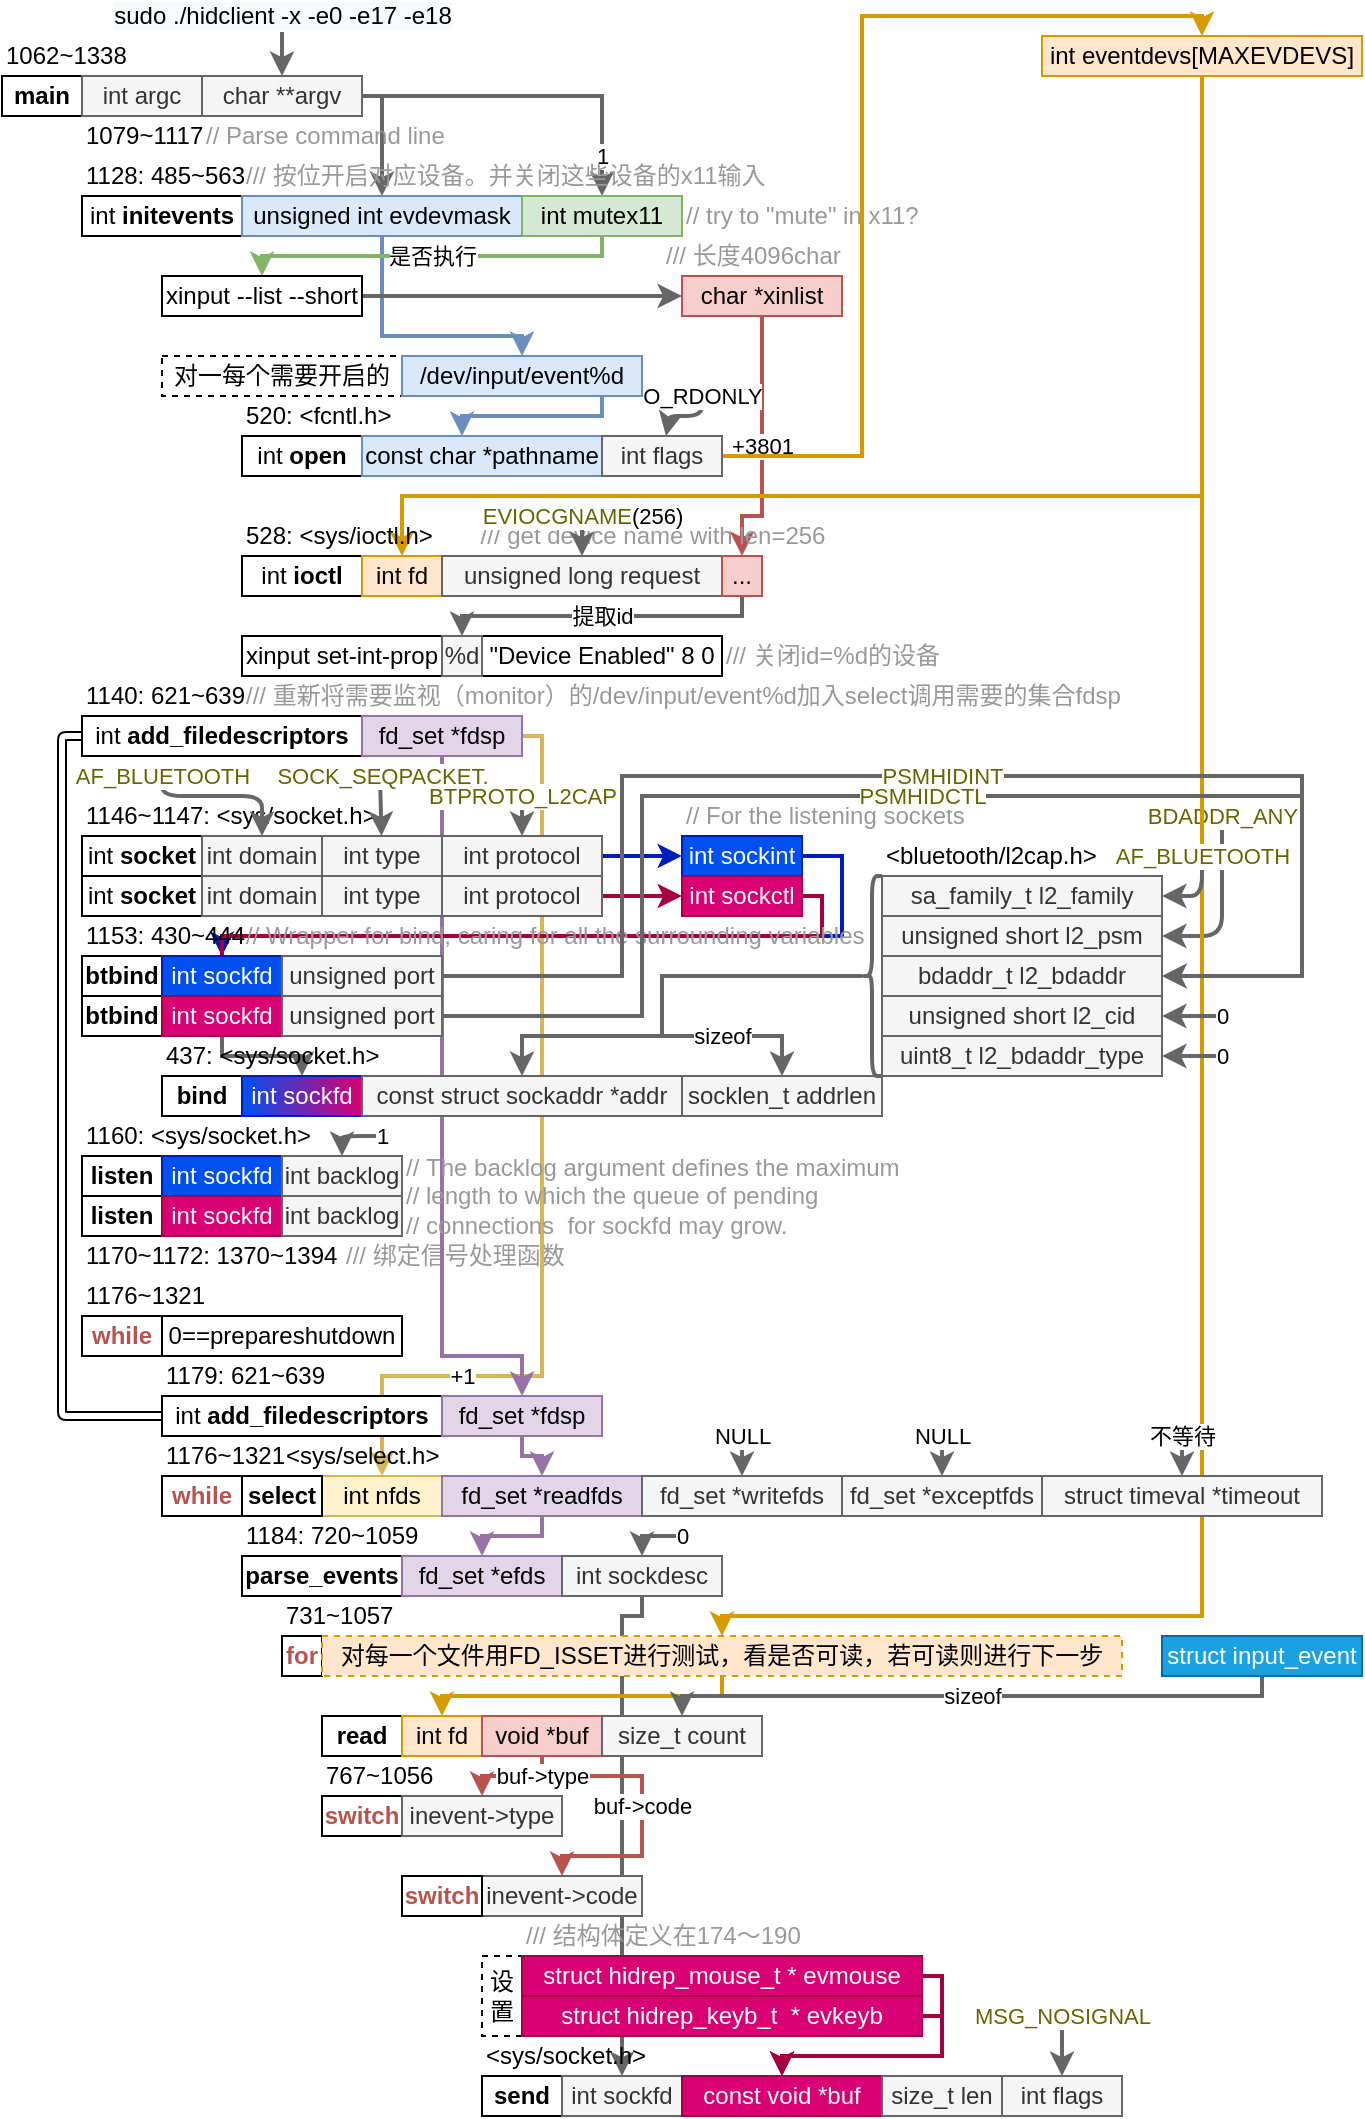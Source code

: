 <mxfile version="13.3.9" type="device"><diagram id="UqshbKl5bkqvC6bA0FV1" name="Page-1"><mxGraphModel dx="692" dy="424" grid="1" gridSize="10" guides="0" tooltips="1" connect="1" arrows="1" fold="1" page="1" pageScale="1" pageWidth="850" pageHeight="1100" math="0" shadow="0"><root><mxCell id="0"/><mxCell id="1" parent="0"/><mxCell id="K4Ho8n2pVPflZLUX51AN-17" style="edgeStyle=orthogonalEdgeStyle;rounded=0;orthogonalLoop=1;jettySize=auto;html=1;strokeWidth=2;fillColor=#f5f5f5;strokeColor=#666666;" edge="1" parent="1" source="kcousP6-sHgTbSPlYnwf-25" target="K4Ho8n2pVPflZLUX51AN-8"><mxGeometry relative="1" as="geometry"><Array as="points"><mxPoint x="400" y="850"/><mxPoint x="390" y="850"/></Array></mxGeometry></mxCell><mxCell id="K4Ho8n2pVPflZLUX51AN-2" value="buf-&amp;gt;code" style="edgeStyle=orthogonalEdgeStyle;rounded=0;orthogonalLoop=1;jettySize=auto;html=1;strokeWidth=2;fillColor=#f8cecc;strokeColor=#b85450;" edge="1" parent="1" source="kcousP6-sHgTbSPlYnwf-36" target="kcousP6-sHgTbSPlYnwf-45"><mxGeometry relative="1" as="geometry"><Array as="points"><mxPoint x="350" y="930"/><mxPoint x="400" y="930"/><mxPoint x="400" y="970"/><mxPoint x="360" y="970"/></Array></mxGeometry></mxCell><mxCell id="ssZIdsMqBpfNS5DoHXRz-53" value="&lt;font color=&quot;#666600&quot;&gt;BDADDR_ANY&lt;/font&gt;" style="endArrow=classic;html=1;strokeWidth=2;fillColor=#f5f5f5;strokeColor=#666666;" parent="1" target="ssZIdsMqBpfNS5DoHXRz-47" edge="1"><mxGeometry x="-1" width="50" height="50" relative="1" as="geometry"><mxPoint x="690" y="450" as="sourcePoint"/><mxPoint x="800" y="550" as="targetPoint"/><Array as="points"><mxPoint x="690" y="510"/></Array><mxPoint as="offset"/></mxGeometry></mxCell><mxCell id="0UQ-YQrRe1V5Ok4D-i-q-1" value="&lt;b&gt;main&lt;/b&gt;" style="rounded=0;whiteSpace=wrap;html=1;" parent="1" vertex="1"><mxGeometry x="80" y="80" width="40" height="20" as="geometry"/></mxCell><mxCell id="0UQ-YQrRe1V5Ok4D-i-q-2" value="int argc" style="rounded=0;whiteSpace=wrap;html=1;fillColor=#f5f5f5;strokeColor=#666666;fontColor=#333333;" parent="1" vertex="1"><mxGeometry x="120" y="80" width="60" height="20" as="geometry"/></mxCell><mxCell id="0UQ-YQrRe1V5Ok4D-i-q-14" value="1" style="edgeStyle=orthogonalEdgeStyle;rounded=0;orthogonalLoop=1;jettySize=auto;html=1;strokeWidth=2;fillColor=#f5f5f5;strokeColor=#666666;" parent="1" source="0UQ-YQrRe1V5Ok4D-i-q-3" target="0UQ-YQrRe1V5Ok4D-i-q-25" edge="1"><mxGeometry x="0.765" relative="1" as="geometry"><Array as="points"><mxPoint x="380" y="90"/></Array><mxPoint as="offset"/></mxGeometry></mxCell><mxCell id="0UQ-YQrRe1V5Ok4D-i-q-17" style="edgeStyle=orthogonalEdgeStyle;rounded=0;orthogonalLoop=1;jettySize=auto;html=1;strokeWidth=2;fillColor=#f5f5f5;strokeColor=#666666;" parent="1" source="0UQ-YQrRe1V5Ok4D-i-q-3" target="0UQ-YQrRe1V5Ok4D-i-q-24" edge="1"><mxGeometry relative="1" as="geometry"><Array as="points"><mxPoint x="270" y="90"/></Array></mxGeometry></mxCell><mxCell id="0UQ-YQrRe1V5Ok4D-i-q-3" value="char **argv" style="rounded=0;whiteSpace=wrap;html=1;fillColor=#f5f5f5;strokeColor=#666666;fontColor=#333333;" parent="1" vertex="1"><mxGeometry x="180" y="80" width="80" height="20" as="geometry"/></mxCell><mxCell id="0UQ-YQrRe1V5Ok4D-i-q-4" value="&lt;b&gt;&lt;font color=&quot;#b85450&quot;&gt;while&lt;/font&gt;&lt;/b&gt;" style="rounded=0;whiteSpace=wrap;html=1;" parent="1" vertex="1"><mxGeometry x="120" y="700" width="40" height="20" as="geometry"/></mxCell><mxCell id="0UQ-YQrRe1V5Ok4D-i-q-5" value="&lt;font color=&quot;#999999&quot;&gt;// Parse command line&lt;/font&gt;" style="text;html=1;align=left;verticalAlign=middle;resizable=0;points=[];autosize=1;" parent="1" vertex="1"><mxGeometry x="180" y="100" width="130" height="20" as="geometry"/></mxCell><mxCell id="0UQ-YQrRe1V5Ok4D-i-q-6" value="1062~1338" style="text;html=1;align=left;verticalAlign=middle;resizable=0;points=[];autosize=1;" parent="1" vertex="1"><mxGeometry x="80" y="60" width="80" height="20" as="geometry"/></mxCell><mxCell id="0UQ-YQrRe1V5Ok4D-i-q-7" value="1079~1117" style="text;html=1;align=left;verticalAlign=middle;resizable=0;points=[];autosize=1;" parent="1" vertex="1"><mxGeometry x="120" y="100" width="70" height="20" as="geometry"/></mxCell><mxCell id="0UQ-YQrRe1V5Ok4D-i-q-8" value="1176~1321" style="text;html=1;align=left;verticalAlign=middle;resizable=0;points=[];autosize=1;" parent="1" vertex="1"><mxGeometry x="120" y="680" width="70" height="20" as="geometry"/></mxCell><mxCell id="0UQ-YQrRe1V5Ok4D-i-q-9" value="0==prepareshutdown" style="rounded=0;whiteSpace=wrap;html=1;" parent="1" vertex="1"><mxGeometry x="160" y="700" width="120" height="20" as="geometry"/></mxCell><mxCell id="0UQ-YQrRe1V5Ok4D-i-q-12" value="&lt;span style=&quot;font-size: 12px ; text-align: left ; background-color: rgb(248 , 249 , 250)&quot;&gt;sudo ./hidclient -x -e0 -e17 -e18&lt;/span&gt;" style="endArrow=classic;html=1;strokeWidth=2;fillColor=#f5f5f5;strokeColor=#666666;" parent="1" target="0UQ-YQrRe1V5Ok4D-i-q-3" edge="1"><mxGeometry x="-1" width="50" height="50" relative="1" as="geometry"><mxPoint x="220" y="50" as="sourcePoint"/><mxPoint x="400" y="200" as="targetPoint"/><mxPoint as="offset"/></mxGeometry></mxCell><mxCell id="0UQ-YQrRe1V5Ok4D-i-q-15" value="&lt;font color=&quot;#999999&quot;&gt;// try to &quot;mute&quot; in x11?&lt;/font&gt;" style="text;html=1;align=left;verticalAlign=middle;resizable=0;points=[];autosize=1;" parent="1" vertex="1"><mxGeometry x="420" y="140" width="130" height="20" as="geometry"/></mxCell><mxCell id="0UQ-YQrRe1V5Ok4D-i-q-19" value="&lt;font color=&quot;#999999&quot;&gt;/// 按位开启对应设备。并关闭这些设备的x11输入&lt;/font&gt;" style="text;html=1;align=left;verticalAlign=middle;resizable=0;points=[];autosize=1;" parent="1" vertex="1"><mxGeometry x="200" y="120" width="280" height="20" as="geometry"/></mxCell><mxCell id="0UQ-YQrRe1V5Ok4D-i-q-20" value="&lt;font color=&quot;#999999&quot;&gt;/// 绑定信号处理函数&lt;/font&gt;" style="text;html=1;align=left;verticalAlign=middle;resizable=0;points=[];autosize=1;" parent="1" vertex="1"><mxGeometry x="250" y="660" width="130" height="20" as="geometry"/></mxCell><mxCell id="0UQ-YQrRe1V5Ok4D-i-q-21" value="1170~1172: 1370~1394" style="text;html=1;align=left;verticalAlign=middle;resizable=0;points=[];autosize=1;" parent="1" vertex="1"><mxGeometry x="120" y="660" width="140" height="20" as="geometry"/></mxCell><mxCell id="0UQ-YQrRe1V5Ok4D-i-q-22" value="int &lt;b&gt;initevents&lt;/b&gt;" style="rounded=0;whiteSpace=wrap;html=1;" parent="1" vertex="1"><mxGeometry x="120" y="140" width="80" height="20" as="geometry"/></mxCell><mxCell id="0UQ-YQrRe1V5Ok4D-i-q-23" value="1128: 485~563" style="text;html=1;align=left;verticalAlign=middle;resizable=0;points=[];autosize=1;" parent="1" vertex="1"><mxGeometry x="120" y="120" width="90" height="20" as="geometry"/></mxCell><mxCell id="0UQ-YQrRe1V5Ok4D-i-q-32" style="edgeStyle=orthogonalEdgeStyle;rounded=0;orthogonalLoop=1;jettySize=auto;html=1;strokeWidth=2;fillColor=#dae8fc;strokeColor=#6c8ebf;" parent="1" source="0UQ-YQrRe1V5Ok4D-i-q-24" target="0UQ-YQrRe1V5Ok4D-i-q-34" edge="1"><mxGeometry relative="1" as="geometry"><Array as="points"><mxPoint x="270" y="210"/><mxPoint x="340" y="210"/></Array></mxGeometry></mxCell><mxCell id="0UQ-YQrRe1V5Ok4D-i-q-24" value="unsigned int evdevmask" style="rounded=0;whiteSpace=wrap;html=1;fillColor=#dae8fc;strokeColor=#6c8ebf;" parent="1" vertex="1"><mxGeometry x="200" y="140" width="140" height="20" as="geometry"/></mxCell><mxCell id="0UQ-YQrRe1V5Ok4D-i-q-33" value="是否执行" style="edgeStyle=orthogonalEdgeStyle;rounded=0;orthogonalLoop=1;jettySize=auto;html=1;strokeWidth=2;fillColor=#d5e8d4;strokeColor=#82b366;" parent="1" source="0UQ-YQrRe1V5Ok4D-i-q-25" target="0UQ-YQrRe1V5Ok4D-i-q-28" edge="1"><mxGeometry relative="1" as="geometry"><Array as="points"><mxPoint x="380" y="170"/><mxPoint x="210" y="170"/></Array></mxGeometry></mxCell><mxCell id="0UQ-YQrRe1V5Ok4D-i-q-25" value="int mutex11" style="rounded=0;whiteSpace=wrap;html=1;fillColor=#d5e8d4;strokeColor=#82b366;" parent="1" vertex="1"><mxGeometry x="340" y="140" width="80" height="20" as="geometry"/></mxCell><mxCell id="0UQ-YQrRe1V5Ok4D-i-q-30" style="edgeStyle=orthogonalEdgeStyle;rounded=0;orthogonalLoop=1;jettySize=auto;html=1;strokeWidth=2;fillColor=#f5f5f5;strokeColor=#666666;" parent="1" source="0UQ-YQrRe1V5Ok4D-i-q-28" target="0UQ-YQrRe1V5Ok4D-i-q-29" edge="1"><mxGeometry relative="1" as="geometry"/></mxCell><mxCell id="0UQ-YQrRe1V5Ok4D-i-q-28" value="xinput --list --short" style="rounded=0;whiteSpace=wrap;html=1;" parent="1" vertex="1"><mxGeometry x="160" y="180" width="100" height="20" as="geometry"/></mxCell><mxCell id="0UQ-YQrRe1V5Ok4D-i-q-51" value="+3801" style="edgeStyle=orthogonalEdgeStyle;rounded=0;orthogonalLoop=1;jettySize=auto;html=1;entryX=0.5;entryY=0;entryDx=0;entryDy=0;strokeWidth=2;fillColor=#f8cecc;strokeColor=#b85450;" parent="1" source="0UQ-YQrRe1V5Ok4D-i-q-29" target="0UQ-YQrRe1V5Ok4D-i-q-46" edge="1"><mxGeometry relative="1" as="geometry"><Array as="points"><mxPoint x="460" y="300"/><mxPoint x="450" y="300"/></Array></mxGeometry></mxCell><mxCell id="0UQ-YQrRe1V5Ok4D-i-q-29" value="char *xinlist" style="rounded=0;whiteSpace=wrap;html=1;fillColor=#f8cecc;strokeColor=#b85450;" parent="1" vertex="1"><mxGeometry x="420" y="180" width="80" height="20" as="geometry"/></mxCell><mxCell id="0UQ-YQrRe1V5Ok4D-i-q-31" value="对一每个需要开启的" style="rounded=0;whiteSpace=wrap;html=1;dashed=1;" parent="1" vertex="1"><mxGeometry x="160" y="220" width="120" height="20" as="geometry"/></mxCell><mxCell id="0UQ-YQrRe1V5Ok4D-i-q-39" style="edgeStyle=orthogonalEdgeStyle;rounded=0;orthogonalLoop=1;jettySize=auto;html=1;strokeWidth=2;fillColor=#dae8fc;strokeColor=#6c8ebf;" parent="1" target="0UQ-YQrRe1V5Ok4D-i-q-36" edge="1"><mxGeometry relative="1" as="geometry"><mxPoint x="380" y="240" as="sourcePoint"/><Array as="points"><mxPoint x="380" y="250"/><mxPoint x="310" y="250"/></Array></mxGeometry></mxCell><mxCell id="0UQ-YQrRe1V5Ok4D-i-q-34" value="&lt;span&gt;/dev/input/event%d&lt;/span&gt;" style="rounded=0;whiteSpace=wrap;html=1;fillColor=#dae8fc;strokeColor=#6c8ebf;" parent="1" vertex="1"><mxGeometry x="280" y="220" width="120" height="20" as="geometry"/></mxCell><mxCell id="0UQ-YQrRe1V5Ok4D-i-q-35" value="int &lt;b&gt;open&lt;/b&gt;" style="rounded=0;whiteSpace=wrap;html=1;" parent="1" vertex="1"><mxGeometry x="200" y="260" width="60" height="20" as="geometry"/></mxCell><mxCell id="0UQ-YQrRe1V5Ok4D-i-q-36" value="const char *pathname" style="rounded=0;whiteSpace=wrap;html=1;fillColor=#dae8fc;strokeColor=#6c8ebf;" parent="1" vertex="1"><mxGeometry x="260" y="260" width="120" height="20" as="geometry"/></mxCell><mxCell id="0UQ-YQrRe1V5Ok4D-i-q-47" style="edgeStyle=orthogonalEdgeStyle;rounded=0;orthogonalLoop=1;jettySize=auto;html=1;strokeWidth=2;fillColor=#ffe6cc;strokeColor=#d79b00;" parent="1" source="0UQ-YQrRe1V5Ok4D-i-q-37" target="ssZIdsMqBpfNS5DoHXRz-1" edge="1"><mxGeometry relative="1" as="geometry"><Array as="points"><mxPoint x="510" y="270"/><mxPoint x="510" y="50"/><mxPoint x="680" y="50"/></Array></mxGeometry></mxCell><mxCell id="0UQ-YQrRe1V5Ok4D-i-q-37" value="int flags" style="rounded=0;whiteSpace=wrap;html=1;fillColor=#f5f5f5;strokeColor=#666666;fontColor=#333333;" parent="1" vertex="1"><mxGeometry x="380" y="260" width="60" height="20" as="geometry"/></mxCell><mxCell id="0UQ-YQrRe1V5Ok4D-i-q-38" value="520: &amp;lt;fcntl.h&amp;gt;" style="text;html=1;align=left;verticalAlign=middle;resizable=0;points=[];autosize=1;" parent="1" vertex="1"><mxGeometry x="200" y="240" width="90" height="20" as="geometry"/></mxCell><mxCell id="0UQ-YQrRe1V5Ok4D-i-q-41" value="O_RDONLY" style="endArrow=classic;html=1;strokeWidth=2;fillColor=#f5f5f5;strokeColor=#666666;" parent="1" target="0UQ-YQrRe1V5Ok4D-i-q-37" edge="1"><mxGeometry x="-1" width="50" height="50" relative="1" as="geometry"><mxPoint x="430" y="240" as="sourcePoint"/><mxPoint x="480" y="300" as="targetPoint"/><Array as="points"><mxPoint x="430" y="250"/><mxPoint x="414" y="250"/></Array><mxPoint as="offset"/></mxGeometry></mxCell><mxCell id="0UQ-YQrRe1V5Ok4D-i-q-43" value="int &lt;b&gt;ioctl&lt;/b&gt;" style="rounded=0;whiteSpace=wrap;html=1;" parent="1" vertex="1"><mxGeometry x="200" y="320" width="60" height="20" as="geometry"/></mxCell><mxCell id="0UQ-YQrRe1V5Ok4D-i-q-44" value="int fd" style="rounded=0;whiteSpace=wrap;html=1;fillColor=#ffe6cc;strokeColor=#d79b00;" parent="1" vertex="1"><mxGeometry x="260" y="320" width="40" height="20" as="geometry"/></mxCell><mxCell id="0UQ-YQrRe1V5Ok4D-i-q-45" value="unsigned long request" style="rounded=0;whiteSpace=wrap;html=1;fillColor=#f5f5f5;strokeColor=#666666;fontColor=#333333;" parent="1" vertex="1"><mxGeometry x="300" y="320" width="140" height="20" as="geometry"/></mxCell><mxCell id="0UQ-YQrRe1V5Ok4D-i-q-57" value="提取id" style="edgeStyle=orthogonalEdgeStyle;rounded=0;orthogonalLoop=1;jettySize=auto;html=1;strokeWidth=2;fillColor=#f5f5f5;strokeColor=#666666;" parent="1" source="0UQ-YQrRe1V5Ok4D-i-q-46" target="0UQ-YQrRe1V5Ok4D-i-q-56" edge="1"><mxGeometry relative="1" as="geometry"><Array as="points"><mxPoint x="450" y="350"/><mxPoint x="310" y="350"/></Array></mxGeometry></mxCell><mxCell id="0UQ-YQrRe1V5Ok4D-i-q-46" value="..." style="rounded=0;whiteSpace=wrap;html=1;fillColor=#f8cecc;strokeColor=#b85450;" parent="1" vertex="1"><mxGeometry x="440" y="320" width="20" height="20" as="geometry"/></mxCell><mxCell id="0UQ-YQrRe1V5Ok4D-i-q-48" value="&lt;font color=&quot;#999999&quot;&gt;/// get device name with len=256&lt;/font&gt;" style="text;html=1;align=center;verticalAlign=middle;resizable=0;points=[];autosize=1;" parent="1" vertex="1"><mxGeometry x="310" y="300" width="190" height="20" as="geometry"/></mxCell><mxCell id="0UQ-YQrRe1V5Ok4D-i-q-49" value="&lt;font color=&quot;#666600&quot;&gt;EVIOCGNAME&lt;/font&gt;(256)" style="endArrow=classic;html=1;strokeWidth=2;fillColor=#f5f5f5;strokeColor=#666666;" parent="1" target="0UQ-YQrRe1V5Ok4D-i-q-45" edge="1"><mxGeometry x="-1" width="50" height="50" relative="1" as="geometry"><mxPoint x="370" y="300" as="sourcePoint"/><mxPoint x="540" y="320" as="targetPoint"/><mxPoint as="offset"/></mxGeometry></mxCell><mxCell id="0UQ-YQrRe1V5Ok4D-i-q-52" value="&lt;div&gt;&lt;span style=&quot;color: rgb(153 , 153 , 153)&quot;&gt;/// 长度4096char&lt;/span&gt;&lt;/div&gt;" style="text;html=1;align=left;verticalAlign=middle;resizable=0;points=[];autosize=1;" parent="1" vertex="1"><mxGeometry x="410" y="160" width="100" height="20" as="geometry"/></mxCell><mxCell id="0UQ-YQrRe1V5Ok4D-i-q-54" value="xinput set-int-prop" style="rounded=0;whiteSpace=wrap;html=1;" parent="1" vertex="1"><mxGeometry x="200" y="360" width="100" height="20" as="geometry"/></mxCell><mxCell id="0UQ-YQrRe1V5Ok4D-i-q-55" value="&lt;span&gt;&quot;Device Enabled&quot; 8 0&lt;/span&gt;" style="rounded=0;whiteSpace=wrap;html=1;" parent="1" vertex="1"><mxGeometry x="320" y="360" width="120" height="20" as="geometry"/></mxCell><mxCell id="0UQ-YQrRe1V5Ok4D-i-q-56" value="&lt;span&gt;%d&lt;/span&gt;" style="rounded=0;whiteSpace=wrap;html=1;fillColor=#f5f5f5;strokeColor=#666666;fontColor=#333333;" parent="1" vertex="1"><mxGeometry x="300" y="360" width="20" height="20" as="geometry"/></mxCell><mxCell id="0UQ-YQrRe1V5Ok4D-i-q-58" value="&lt;font color=&quot;#999999&quot;&gt;/// 关闭id=%d的设备&lt;/font&gt;" style="text;html=1;align=left;verticalAlign=middle;resizable=0;points=[];autosize=1;" parent="1" vertex="1"><mxGeometry x="440" y="360" width="120" height="20" as="geometry"/></mxCell><mxCell id="ssZIdsMqBpfNS5DoHXRz-2" style="edgeStyle=orthogonalEdgeStyle;rounded=0;orthogonalLoop=1;jettySize=auto;html=1;fillColor=#ffe6cc;strokeColor=#d79b00;strokeWidth=2;" parent="1" source="ssZIdsMqBpfNS5DoHXRz-1" target="0UQ-YQrRe1V5Ok4D-i-q-44" edge="1"><mxGeometry relative="1" as="geometry"><Array as="points"><mxPoint x="680" y="290"/><mxPoint x="280" y="290"/></Array></mxGeometry></mxCell><mxCell id="kcousP6-sHgTbSPlYnwf-33" style="edgeStyle=orthogonalEdgeStyle;rounded=0;orthogonalLoop=1;jettySize=auto;html=1;strokeWidth=2;fillColor=#ffe6cc;strokeColor=#d79b00;" parent="1" source="ssZIdsMqBpfNS5DoHXRz-1" target="kcousP6-sHgTbSPlYnwf-31" edge="1"><mxGeometry relative="1" as="geometry"><Array as="points"><mxPoint x="680" y="850"/><mxPoint x="440" y="850"/></Array></mxGeometry></mxCell><mxCell id="ssZIdsMqBpfNS5DoHXRz-1" value="int eventdevs[MAXEVDEVS]" style="rounded=0;whiteSpace=wrap;html=1;fillColor=#ffe6cc;strokeColor=#d79b00;" parent="1" vertex="1"><mxGeometry x="600" y="60" width="160" height="20" as="geometry"/></mxCell><mxCell id="0UQ-YQrRe1V5Ok4D-i-q-53" value="528:&amp;nbsp;&amp;lt;sys/ioctl.h&amp;gt;" style="text;html=1;align=left;verticalAlign=middle;resizable=0;points=[];autosize=1;" parent="1" vertex="1"><mxGeometry x="200" y="300" width="110" height="20" as="geometry"/></mxCell><mxCell id="ssZIdsMqBpfNS5DoHXRz-3" value="int &lt;b&gt;add_filedescriptors&lt;/b&gt;" style="rounded=0;whiteSpace=wrap;html=1;" parent="1" vertex="1"><mxGeometry x="120" y="400" width="140" height="20" as="geometry"/></mxCell><mxCell id="kcousP6-sHgTbSPlYnwf-13" value="+1" style="edgeStyle=orthogonalEdgeStyle;rounded=0;orthogonalLoop=1;jettySize=auto;html=1;strokeWidth=2;fillColor=#fff2cc;strokeColor=#d6b656;" parent="1" source="ssZIdsMqBpfNS5DoHXRz-4" target="kcousP6-sHgTbSPlYnwf-8" edge="1"><mxGeometry x="0.609" relative="1" as="geometry"><Array as="points"><mxPoint x="350" y="410"/><mxPoint x="350" y="730"/><mxPoint x="270" y="730"/></Array><mxPoint as="offset"/></mxGeometry></mxCell><mxCell id="kcousP6-sHgTbSPlYnwf-15" style="edgeStyle=orthogonalEdgeStyle;rounded=0;orthogonalLoop=1;jettySize=auto;html=1;strokeWidth=2;fillColor=#e1d5e7;strokeColor=#9673a6;" parent="1" source="ssZIdsMqBpfNS5DoHXRz-4" target="kcousP6-sHgTbSPlYnwf-4" edge="1"><mxGeometry relative="1" as="geometry"><Array as="points"><mxPoint x="300" y="720"/><mxPoint x="340" y="720"/></Array></mxGeometry></mxCell><mxCell id="ssZIdsMqBpfNS5DoHXRz-4" value="fd_set *fdsp" style="rounded=0;whiteSpace=wrap;html=1;fillColor=#e1d5e7;strokeColor=#9673a6;" parent="1" vertex="1"><mxGeometry x="260" y="400" width="80" height="20" as="geometry"/></mxCell><mxCell id="ssZIdsMqBpfNS5DoHXRz-5" value="&lt;font color=&quot;#999999&quot;&gt;/// 重新将需要监视（monitor）的/dev/input/event%d加入select调用需要的集合fdsp&lt;/font&gt;" style="text;html=1;align=left;verticalAlign=middle;resizable=0;points=[];autosize=1;" parent="1" vertex="1"><mxGeometry x="200" y="380" width="450" height="20" as="geometry"/></mxCell><mxCell id="ssZIdsMqBpfNS5DoHXRz-7" value="1140: 621~639" style="text;html=1;align=left;verticalAlign=middle;resizable=0;points=[];autosize=1;" parent="1" vertex="1"><mxGeometry x="120" y="380" width="90" height="20" as="geometry"/></mxCell><mxCell id="ssZIdsMqBpfNS5DoHXRz-9" value="int &lt;b&gt;socket&lt;/b&gt;" style="rounded=0;whiteSpace=wrap;html=1;" parent="1" vertex="1"><mxGeometry x="120" y="460" width="60" height="20" as="geometry"/></mxCell><mxCell id="ssZIdsMqBpfNS5DoHXRz-36" style="edgeStyle=orthogonalEdgeStyle;rounded=0;orthogonalLoop=1;jettySize=auto;html=1;strokeWidth=2;fillColor=#0050ef;strokeColor=#001DBC;" parent="1" source="ssZIdsMqBpfNS5DoHXRz-10" target="ssZIdsMqBpfNS5DoHXRz-30" edge="1"><mxGeometry relative="1" as="geometry"><Array as="points"><mxPoint x="500" y="470"/><mxPoint x="500" y="510"/><mxPoint x="190" y="510"/></Array></mxGeometry></mxCell><mxCell id="ssZIdsMqBpfNS5DoHXRz-10" value="int sockint" style="rounded=0;whiteSpace=wrap;html=1;fillColor=#0050ef;strokeColor=#001DBC;fontColor=#ffffff;" parent="1" vertex="1"><mxGeometry x="420" y="460" width="60" height="20" as="geometry"/></mxCell><mxCell id="ssZIdsMqBpfNS5DoHXRz-37" style="edgeStyle=orthogonalEdgeStyle;rounded=0;orthogonalLoop=1;jettySize=auto;html=1;strokeWidth=2;fillColor=#d80073;strokeColor=#A50040;" parent="1" source="ssZIdsMqBpfNS5DoHXRz-11" target="ssZIdsMqBpfNS5DoHXRz-33" edge="1"><mxGeometry relative="1" as="geometry"><Array as="points"><mxPoint x="490" y="490"/><mxPoint x="490" y="510"/><mxPoint x="190" y="510"/></Array></mxGeometry></mxCell><mxCell id="ssZIdsMqBpfNS5DoHXRz-11" value="int sockctl" style="rounded=0;whiteSpace=wrap;html=1;fillColor=#d80073;strokeColor=#A50040;fontColor=#ffffff;" parent="1" vertex="1"><mxGeometry x="420" y="480" width="60" height="20" as="geometry"/></mxCell><mxCell id="ssZIdsMqBpfNS5DoHXRz-12" value="&lt;font color=&quot;#999999&quot;&gt;// For the listening sockets&lt;/font&gt;" style="text;html=1;align=left;verticalAlign=middle;resizable=0;points=[];autosize=1;" parent="1" vertex="1"><mxGeometry x="420" y="440" width="150" height="20" as="geometry"/></mxCell><mxCell id="ssZIdsMqBpfNS5DoHXRz-13" value="int domain" style="rounded=0;whiteSpace=wrap;html=1;fillColor=#f5f5f5;strokeColor=#666666;fontColor=#333333;" parent="1" vertex="1"><mxGeometry x="180" y="460" width="60" height="20" as="geometry"/></mxCell><mxCell id="ssZIdsMqBpfNS5DoHXRz-16" value="int type" style="rounded=0;whiteSpace=wrap;html=1;fillColor=#f5f5f5;strokeColor=#666666;fontColor=#333333;" parent="1" vertex="1"><mxGeometry x="240" y="460" width="60" height="20" as="geometry"/></mxCell><mxCell id="ssZIdsMqBpfNS5DoHXRz-26" style="edgeStyle=orthogonalEdgeStyle;rounded=0;orthogonalLoop=1;jettySize=auto;html=1;strokeWidth=2;fillColor=#0050ef;strokeColor=#001DBC;" parent="1" source="ssZIdsMqBpfNS5DoHXRz-17" target="ssZIdsMqBpfNS5DoHXRz-10" edge="1"><mxGeometry relative="1" as="geometry"/></mxCell><mxCell id="ssZIdsMqBpfNS5DoHXRz-17" value="int protocol" style="rounded=0;whiteSpace=wrap;html=1;fillColor=#f5f5f5;strokeColor=#666666;fontColor=#333333;" parent="1" vertex="1"><mxGeometry x="300" y="460" width="80" height="20" as="geometry"/></mxCell><mxCell id="ssZIdsMqBpfNS5DoHXRz-18" value="1146~1147:&amp;nbsp;&amp;lt;sys/socket.h&amp;gt;" style="text;html=1;align=left;verticalAlign=middle;resizable=0;points=[];autosize=1;" parent="1" vertex="1"><mxGeometry x="120" y="440" width="160" height="20" as="geometry"/></mxCell><mxCell id="ssZIdsMqBpfNS5DoHXRz-19" value="int &lt;b&gt;socket&lt;/b&gt;" style="rounded=0;whiteSpace=wrap;html=1;" parent="1" vertex="1"><mxGeometry x="120" y="480" width="60" height="20" as="geometry"/></mxCell><mxCell id="ssZIdsMqBpfNS5DoHXRz-20" value="int domain" style="rounded=0;whiteSpace=wrap;html=1;fillColor=#f5f5f5;strokeColor=#666666;fontColor=#333333;" parent="1" vertex="1"><mxGeometry x="180" y="480" width="60" height="20" as="geometry"/></mxCell><mxCell id="ssZIdsMqBpfNS5DoHXRz-21" value="int type" style="rounded=0;whiteSpace=wrap;html=1;fillColor=#f5f5f5;strokeColor=#666666;fontColor=#333333;" parent="1" vertex="1"><mxGeometry x="240" y="480" width="60" height="20" as="geometry"/></mxCell><mxCell id="ssZIdsMqBpfNS5DoHXRz-27" style="edgeStyle=orthogonalEdgeStyle;rounded=0;orthogonalLoop=1;jettySize=auto;html=1;strokeWidth=2;fillColor=#d80073;strokeColor=#A50040;" parent="1" source="ssZIdsMqBpfNS5DoHXRz-22" target="ssZIdsMqBpfNS5DoHXRz-11" edge="1"><mxGeometry relative="1" as="geometry"/></mxCell><mxCell id="ssZIdsMqBpfNS5DoHXRz-22" value="int protocol" style="rounded=0;whiteSpace=wrap;html=1;fillColor=#f5f5f5;strokeColor=#666666;fontColor=#333333;" parent="1" vertex="1"><mxGeometry x="300" y="480" width="80" height="20" as="geometry"/></mxCell><mxCell id="ssZIdsMqBpfNS5DoHXRz-23" value="&lt;font color=&quot;#666600&quot;&gt;AF_BLUETOOTH&lt;/font&gt;" style="endArrow=classic;html=1;strokeWidth=2;fillColor=#f5f5f5;strokeColor=#666666;" parent="1" target="ssZIdsMqBpfNS5DoHXRz-13" edge="1"><mxGeometry x="-1" width="50" height="50" relative="1" as="geometry"><mxPoint x="160" y="430" as="sourcePoint"/><mxPoint x="220" y="540" as="targetPoint"/><Array as="points"><mxPoint x="160" y="440"/><mxPoint x="210" y="440"/></Array><mxPoint as="offset"/></mxGeometry></mxCell><mxCell id="ssZIdsMqBpfNS5DoHXRz-24" value="&lt;font color=&quot;#666600&quot;&gt;SOCK_SEQPACKET,&lt;/font&gt;" style="endArrow=classic;html=1;strokeWidth=2;fillColor=#f5f5f5;strokeColor=#666666;" parent="1" target="ssZIdsMqBpfNS5DoHXRz-16" edge="1"><mxGeometry x="-0.999" y="1" width="50" height="50" relative="1" as="geometry"><mxPoint x="269" y="430" as="sourcePoint"/><mxPoint x="300" y="560" as="targetPoint"/><mxPoint as="offset"/></mxGeometry></mxCell><mxCell id="ssZIdsMqBpfNS5DoHXRz-25" value="&lt;font color=&quot;#666600&quot;&gt;BTPROTO_L2CAP&lt;/font&gt;" style="endArrow=classic;html=1;strokeWidth=2;fillColor=#f5f5f5;strokeColor=#666666;" parent="1" target="ssZIdsMqBpfNS5DoHXRz-17" edge="1"><mxGeometry x="-1" width="50" height="50" relative="1" as="geometry"><mxPoint x="340" y="440" as="sourcePoint"/><mxPoint x="370" y="530" as="targetPoint"/><mxPoint as="offset"/></mxGeometry></mxCell><mxCell id="ssZIdsMqBpfNS5DoHXRz-28" value="&lt;b&gt;btbind&lt;/b&gt;" style="rounded=0;whiteSpace=wrap;html=1;" parent="1" vertex="1"><mxGeometry x="120" y="520" width="40" height="20" as="geometry"/></mxCell><mxCell id="ssZIdsMqBpfNS5DoHXRz-29" value="&lt;font color=&quot;#999999&quot;&gt;// Wrapper for bind, caring for all the surrounding variables&lt;/font&gt;" style="text;html=1;align=left;verticalAlign=middle;resizable=0;points=[];autosize=1;" parent="1" vertex="1"><mxGeometry x="200" y="500" width="330" height="20" as="geometry"/></mxCell><mxCell id="ssZIdsMqBpfNS5DoHXRz-30" value="int sockfd" style="rounded=0;whiteSpace=wrap;html=1;fillColor=#0050ef;strokeColor=#001DBC;fontColor=#ffffff;" parent="1" vertex="1"><mxGeometry x="160" y="520" width="60" height="20" as="geometry"/></mxCell><mxCell id="ssZIdsMqBpfNS5DoHXRz-54" value="&lt;font color=&quot;#666600&quot;&gt;PSMHIDINT&lt;/font&gt;" style="edgeStyle=orthogonalEdgeStyle;rounded=0;orthogonalLoop=1;jettySize=auto;html=1;strokeWidth=2;fillColor=#f5f5f5;strokeColor=#666666;" parent="1" source="ssZIdsMqBpfNS5DoHXRz-31" target="ssZIdsMqBpfNS5DoHXRz-48" edge="1"><mxGeometry relative="1" as="geometry"><Array as="points"><mxPoint x="390" y="530"/><mxPoint x="390" y="430"/><mxPoint x="730" y="430"/><mxPoint x="730" y="530"/></Array></mxGeometry></mxCell><mxCell id="ssZIdsMqBpfNS5DoHXRz-31" value="unsigned port" style="rounded=0;whiteSpace=wrap;html=1;fillColor=#f5f5f5;strokeColor=#666666;fontColor=#333333;" parent="1" vertex="1"><mxGeometry x="220" y="520" width="80" height="20" as="geometry"/></mxCell><mxCell id="ssZIdsMqBpfNS5DoHXRz-32" value="&lt;b&gt;btbind&lt;/b&gt;" style="rounded=0;whiteSpace=wrap;html=1;" parent="1" vertex="1"><mxGeometry x="120" y="540" width="40" height="20" as="geometry"/></mxCell><mxCell id="ssZIdsMqBpfNS5DoHXRz-43" style="edgeStyle=orthogonalEdgeStyle;rounded=0;orthogonalLoop=1;jettySize=auto;html=1;strokeWidth=2;fillColor=#f5f5f5;strokeColor=#666666;" parent="1" source="ssZIdsMqBpfNS5DoHXRz-33" target="ssZIdsMqBpfNS5DoHXRz-40" edge="1"><mxGeometry relative="1" as="geometry"><Array as="points"><mxPoint x="190" y="570"/><mxPoint x="230" y="570"/></Array></mxGeometry></mxCell><mxCell id="ssZIdsMqBpfNS5DoHXRz-33" value="int sockfd" style="rounded=0;whiteSpace=wrap;html=1;fillColor=#d80073;strokeColor=#A50040;fontColor=#ffffff;" parent="1" vertex="1"><mxGeometry x="160" y="540" width="60" height="20" as="geometry"/></mxCell><mxCell id="ssZIdsMqBpfNS5DoHXRz-55" value="&lt;font color=&quot;#666600&quot;&gt;PSMHIDCTL&lt;/font&gt;" style="edgeStyle=orthogonalEdgeStyle;rounded=0;orthogonalLoop=1;jettySize=auto;html=1;strokeWidth=2;fillColor=#f5f5f5;strokeColor=#666666;" parent="1" source="ssZIdsMqBpfNS5DoHXRz-34" target="ssZIdsMqBpfNS5DoHXRz-48" edge="1"><mxGeometry relative="1" as="geometry"><Array as="points"><mxPoint x="400" y="550"/><mxPoint x="400" y="440"/><mxPoint x="730" y="440"/><mxPoint x="730" y="530"/></Array></mxGeometry></mxCell><mxCell id="ssZIdsMqBpfNS5DoHXRz-34" value="unsigned port" style="rounded=0;whiteSpace=wrap;html=1;fillColor=#f5f5f5;strokeColor=#666666;fontColor=#333333;" parent="1" vertex="1"><mxGeometry x="220" y="540" width="80" height="20" as="geometry"/></mxCell><mxCell id="ssZIdsMqBpfNS5DoHXRz-35" value="1153: 430~444" style="text;html=1;align=left;verticalAlign=middle;resizable=0;points=[];autosize=1;" parent="1" vertex="1"><mxGeometry x="120" y="500" width="90" height="20" as="geometry"/></mxCell><mxCell id="ssZIdsMqBpfNS5DoHXRz-38" value="&lt;b&gt;bind&lt;/b&gt;" style="rounded=0;whiteSpace=wrap;html=1;" parent="1" vertex="1"><mxGeometry x="160" y="580" width="40" height="20" as="geometry"/></mxCell><mxCell id="ssZIdsMqBpfNS5DoHXRz-39" value="437:&amp;nbsp;&amp;lt;sys/socket.h&amp;gt;" style="text;html=1;align=left;verticalAlign=middle;resizable=0;points=[];autosize=1;" parent="1" vertex="1"><mxGeometry x="160" y="560" width="120" height="20" as="geometry"/></mxCell><mxCell id="ssZIdsMqBpfNS5DoHXRz-40" value="int sockfd" style="rounded=0;whiteSpace=wrap;html=1;fillColor=#0050ef;strokeColor=#001DBC;fontColor=#ffffff;gradientColor=#D80073;gradientDirection=east;" parent="1" vertex="1"><mxGeometry x="200" y="580" width="60" height="20" as="geometry"/></mxCell><mxCell id="ssZIdsMqBpfNS5DoHXRz-41" value="const struct sockaddr *addr" style="rounded=0;whiteSpace=wrap;html=1;fillColor=#f5f5f5;strokeColor=#666666;fontColor=#333333;" parent="1" vertex="1"><mxGeometry x="260" y="580" width="160" height="20" as="geometry"/></mxCell><mxCell id="ssZIdsMqBpfNS5DoHXRz-42" value="socklen_t addrlen" style="rounded=0;whiteSpace=wrap;html=1;fillColor=#f5f5f5;strokeColor=#666666;fontColor=#333333;" parent="1" vertex="1"><mxGeometry x="420" y="580" width="100" height="20" as="geometry"/></mxCell><mxCell id="ssZIdsMqBpfNS5DoHXRz-45" value="sa_family_t l2_family" style="rounded=0;whiteSpace=wrap;html=1;fillColor=#f5f5f5;strokeColor=#666666;fontColor=#333333;" parent="1" vertex="1"><mxGeometry x="520" y="480" width="140" height="20" as="geometry"/></mxCell><mxCell id="ssZIdsMqBpfNS5DoHXRz-46" value="&amp;lt;bluetooth/l2cap.h&amp;gt;" style="text;html=1;align=left;verticalAlign=middle;resizable=0;points=[];autosize=1;" parent="1" vertex="1"><mxGeometry x="520" y="460" width="120" height="20" as="geometry"/></mxCell><mxCell id="ssZIdsMqBpfNS5DoHXRz-47" value="unsigned short l2_psm" style="rounded=0;whiteSpace=wrap;html=1;fillColor=#f5f5f5;strokeColor=#666666;fontColor=#333333;" parent="1" vertex="1"><mxGeometry x="520" y="500" width="140" height="20" as="geometry"/></mxCell><mxCell id="ssZIdsMqBpfNS5DoHXRz-48" value="bdaddr_t l2_bdaddr" style="rounded=0;whiteSpace=wrap;html=1;fillColor=#f5f5f5;strokeColor=#666666;fontColor=#333333;" parent="1" vertex="1"><mxGeometry x="520" y="520" width="140" height="20" as="geometry"/></mxCell><mxCell id="ssZIdsMqBpfNS5DoHXRz-49" value="unsigned short l2_cid" style="rounded=0;whiteSpace=wrap;html=1;fillColor=#f5f5f5;strokeColor=#666666;fontColor=#333333;" parent="1" vertex="1"><mxGeometry x="520" y="540" width="140" height="20" as="geometry"/></mxCell><mxCell id="ssZIdsMqBpfNS5DoHXRz-50" value="uint8_t l2_bdaddr_type" style="rounded=0;whiteSpace=wrap;html=1;fillColor=#f5f5f5;strokeColor=#666666;fontColor=#333333;" parent="1" vertex="1"><mxGeometry x="520" y="560" width="140" height="20" as="geometry"/></mxCell><mxCell id="ssZIdsMqBpfNS5DoHXRz-52" value="&lt;font color=&quot;#666600&quot;&gt;AF_BLUETOOTH&lt;/font&gt;" style="endArrow=classic;html=1;strokeWidth=2;fillColor=#f5f5f5;strokeColor=#666666;" parent="1" target="ssZIdsMqBpfNS5DoHXRz-45" edge="1"><mxGeometry x="-1" width="50" height="50" relative="1" as="geometry"><mxPoint x="680" y="470" as="sourcePoint"/><mxPoint x="830" y="530" as="targetPoint"/><Array as="points"><mxPoint x="680" y="490"/></Array><mxPoint as="offset"/></mxGeometry></mxCell><mxCell id="ssZIdsMqBpfNS5DoHXRz-57" value="0" style="endArrow=classic;html=1;strokeWidth=2;fillColor=#f5f5f5;strokeColor=#666666;" parent="1" target="ssZIdsMqBpfNS5DoHXRz-49" edge="1"><mxGeometry x="-1" width="50" height="50" relative="1" as="geometry"><mxPoint x="690" y="550" as="sourcePoint"/><mxPoint x="740" y="580" as="targetPoint"/><mxPoint as="offset"/></mxGeometry></mxCell><mxCell id="ssZIdsMqBpfNS5DoHXRz-58" value="0" style="endArrow=classic;html=1;strokeWidth=2;fillColor=#f5f5f5;strokeColor=#666666;" parent="1" target="ssZIdsMqBpfNS5DoHXRz-50" edge="1"><mxGeometry x="-1" width="50" height="50" relative="1" as="geometry"><mxPoint x="690" y="570" as="sourcePoint"/><mxPoint x="660" y="570" as="targetPoint"/><mxPoint as="offset"/></mxGeometry></mxCell><mxCell id="ssZIdsMqBpfNS5DoHXRz-60" style="edgeStyle=orthogonalEdgeStyle;rounded=0;orthogonalLoop=1;jettySize=auto;html=1;strokeWidth=2;fillColor=#f5f5f5;strokeColor=#666666;" parent="1" source="ssZIdsMqBpfNS5DoHXRz-59" target="ssZIdsMqBpfNS5DoHXRz-41" edge="1"><mxGeometry relative="1" as="geometry"><Array as="points"><mxPoint x="410" y="530"/><mxPoint x="410" y="560"/><mxPoint x="340" y="560"/></Array></mxGeometry></mxCell><mxCell id="ssZIdsMqBpfNS5DoHXRz-61" value="sizeof" style="edgeStyle=orthogonalEdgeStyle;rounded=0;orthogonalLoop=1;jettySize=auto;html=1;strokeWidth=2;fillColor=#f5f5f5;strokeColor=#666666;" parent="1" source="ssZIdsMqBpfNS5DoHXRz-59" target="ssZIdsMqBpfNS5DoHXRz-42" edge="1"><mxGeometry x="0.524" relative="1" as="geometry"><Array as="points"><mxPoint x="410" y="530"/><mxPoint x="410" y="560"/><mxPoint x="470" y="560"/></Array><mxPoint as="offset"/></mxGeometry></mxCell><mxCell id="ssZIdsMqBpfNS5DoHXRz-59" value="" style="shape=curlyBracket;whiteSpace=wrap;html=1;rounded=1;fillColor=#f5f5f5;strokeColor=#666666;fontColor=#333333;strokeWidth=2;" parent="1" vertex="1"><mxGeometry x="510" y="480" width="10" height="100" as="geometry"/></mxCell><mxCell id="ssZIdsMqBpfNS5DoHXRz-62" value="&lt;b&gt;listen&lt;/b&gt;" style="rounded=0;whiteSpace=wrap;html=1;strokeWidth=1;" parent="1" vertex="1"><mxGeometry x="120" y="620" width="40" height="20" as="geometry"/></mxCell><mxCell id="ssZIdsMqBpfNS5DoHXRz-63" value="int sockfd" style="rounded=0;whiteSpace=wrap;html=1;strokeWidth=1;fillColor=#0050ef;strokeColor=#001DBC;fontColor=#ffffff;" parent="1" vertex="1"><mxGeometry x="160" y="620" width="60" height="20" as="geometry"/></mxCell><mxCell id="ssZIdsMqBpfNS5DoHXRz-64" value="int backlog" style="rounded=0;whiteSpace=wrap;html=1;strokeWidth=1;fillColor=#f5f5f5;strokeColor=#666666;fontColor=#333333;" parent="1" vertex="1"><mxGeometry x="220" y="620" width="60" height="20" as="geometry"/></mxCell><mxCell id="ssZIdsMqBpfNS5DoHXRz-65" value="1160:&amp;nbsp;&amp;lt;sys/socket.h&amp;gt;" style="text;html=1;align=left;verticalAlign=middle;resizable=0;points=[];autosize=1;" parent="1" vertex="1"><mxGeometry x="120" y="600" width="130" height="20" as="geometry"/></mxCell><mxCell id="ssZIdsMqBpfNS5DoHXRz-67" value="&lt;b&gt;listen&lt;/b&gt;" style="rounded=0;whiteSpace=wrap;html=1;strokeWidth=1;" parent="1" vertex="1"><mxGeometry x="120" y="640" width="40" height="20" as="geometry"/></mxCell><mxCell id="ssZIdsMqBpfNS5DoHXRz-68" value="int sockfd" style="rounded=0;whiteSpace=wrap;html=1;strokeWidth=1;fillColor=#d80073;strokeColor=#A50040;fontColor=#ffffff;" parent="1" vertex="1"><mxGeometry x="160" y="640" width="60" height="20" as="geometry"/></mxCell><mxCell id="ssZIdsMqBpfNS5DoHXRz-69" value="int backlog" style="rounded=0;whiteSpace=wrap;html=1;strokeWidth=1;fillColor=#f5f5f5;strokeColor=#666666;fontColor=#333333;" parent="1" vertex="1"><mxGeometry x="220" y="640" width="60" height="20" as="geometry"/></mxCell><mxCell id="ssZIdsMqBpfNS5DoHXRz-70" value="&lt;font color=&quot;#999999&quot;&gt;//&amp;nbsp;&lt;/font&gt;&lt;span&gt;&lt;font color=&quot;#999999&quot;&gt;The backlog argument defines the maximum&lt;br&gt;//&amp;nbsp;&lt;/font&gt;&lt;/span&gt;&lt;span style=&quot;color: rgb(153 , 153 , 153)&quot;&gt;length&amp;nbsp;&lt;/span&gt;&lt;span&gt;&lt;font color=&quot;#999999&quot;&gt;to which the queue of&amp;nbsp;&lt;/font&gt;&lt;/span&gt;&lt;font color=&quot;#999999&quot;&gt;pend&lt;/font&gt;&lt;span style=&quot;color: rgb(153 , 153 , 153)&quot;&gt;ing&lt;/span&gt;&lt;span&gt;&lt;font color=&quot;#999999&quot;&gt;&lt;br&gt;// &lt;/font&gt;&lt;/span&gt;&lt;span style=&quot;color: rgb(153 , 153 , 153)&quot;&gt;connections&amp;nbsp; for sockfd may grow.&lt;/span&gt;&lt;span&gt;&lt;font color=&quot;#999999&quot;&gt;&lt;br&gt;&lt;/font&gt;&lt;/span&gt;" style="text;html=1;align=left;verticalAlign=middle;resizable=0;points=[];autosize=1;" parent="1" vertex="1"><mxGeometry x="280" y="615" width="260" height="50" as="geometry"/></mxCell><mxCell id="ssZIdsMqBpfNS5DoHXRz-71" value="1" style="endArrow=classic;html=1;strokeWidth=2;fillColor=#f5f5f5;strokeColor=#666666;" parent="1" target="ssZIdsMqBpfNS5DoHXRz-64" edge="1"><mxGeometry x="-1" width="50" height="50" relative="1" as="geometry"><mxPoint x="270" y="610" as="sourcePoint"/><mxPoint x="230" y="720" as="targetPoint"/><Array as="points"><mxPoint x="250" y="610"/></Array><mxPoint as="offset"/></mxGeometry></mxCell><mxCell id="kcousP6-sHgTbSPlYnwf-2" value="int &lt;b&gt;add_filedescriptors&lt;/b&gt;" style="rounded=0;whiteSpace=wrap;html=1;" parent="1" vertex="1"><mxGeometry x="160" y="740" width="140" height="20" as="geometry"/></mxCell><mxCell id="kcousP6-sHgTbSPlYnwf-3" style="edgeStyle=orthogonalEdgeStyle;rounded=0;orthogonalLoop=1;jettySize=auto;html=1;strokeWidth=2;fillColor=#e1d5e7;strokeColor=#9673a6;" parent="1" source="kcousP6-sHgTbSPlYnwf-4" target="kcousP6-sHgTbSPlYnwf-14" edge="1"><mxGeometry relative="1" as="geometry"><Array as="points"><mxPoint x="340" y="770"/><mxPoint x="350" y="770"/></Array></mxGeometry></mxCell><mxCell id="kcousP6-sHgTbSPlYnwf-4" value="fd_set *fdsp" style="rounded=0;whiteSpace=wrap;html=1;fillColor=#e1d5e7;strokeColor=#9673a6;" parent="1" vertex="1"><mxGeometry x="300" y="740" width="80" height="20" as="geometry"/></mxCell><mxCell id="kcousP6-sHgTbSPlYnwf-6" value="1179: 621~639" style="text;html=1;align=left;verticalAlign=middle;resizable=0;points=[];autosize=1;" parent="1" vertex="1"><mxGeometry x="160" y="720" width="90" height="20" as="geometry"/></mxCell><mxCell id="kcousP6-sHgTbSPlYnwf-7" value="" style="shape=link;html=1;" parent="1" source="ssZIdsMqBpfNS5DoHXRz-3" target="kcousP6-sHgTbSPlYnwf-2" edge="1"><mxGeometry width="100" relative="1" as="geometry"><mxPoint x="70" y="730" as="sourcePoint"/><mxPoint x="170" y="730" as="targetPoint"/><Array as="points"><mxPoint x="110" y="410"/><mxPoint x="110" y="750"/></Array></mxGeometry></mxCell><mxCell id="kcousP6-sHgTbSPlYnwf-8" value="int nfds" style="rounded=0;whiteSpace=wrap;html=1;fillColor=#fff2cc;strokeColor=#d6b656;" parent="1" vertex="1"><mxGeometry x="240" y="780" width="60" height="20" as="geometry"/></mxCell><mxCell id="kcousP6-sHgTbSPlYnwf-9" value="&lt;b&gt;&lt;font color=&quot;#b85450&quot;&gt;while&lt;/font&gt;&lt;/b&gt;" style="rounded=0;whiteSpace=wrap;html=1;" parent="1" vertex="1"><mxGeometry x="160" y="780" width="40" height="20" as="geometry"/></mxCell><mxCell id="kcousP6-sHgTbSPlYnwf-10" value="&lt;b&gt;select&lt;/b&gt;" style="rounded=0;whiteSpace=wrap;html=1;" parent="1" vertex="1"><mxGeometry x="200" y="780" width="40" height="20" as="geometry"/></mxCell><mxCell id="kcousP6-sHgTbSPlYnwf-11" value="1176~1321" style="text;html=1;align=left;verticalAlign=middle;resizable=0;points=[];autosize=1;" parent="1" vertex="1"><mxGeometry x="160" y="760" width="70" height="20" as="geometry"/></mxCell><mxCell id="kcousP6-sHgTbSPlYnwf-27" style="edgeStyle=orthogonalEdgeStyle;rounded=0;orthogonalLoop=1;jettySize=auto;html=1;strokeWidth=2;fillColor=#e1d5e7;strokeColor=#9673a6;" parent="1" source="kcousP6-sHgTbSPlYnwf-14" target="kcousP6-sHgTbSPlYnwf-24" edge="1"><mxGeometry relative="1" as="geometry"><Array as="points"><mxPoint x="350" y="810"/><mxPoint x="320" y="810"/></Array></mxGeometry></mxCell><mxCell id="kcousP6-sHgTbSPlYnwf-14" value="fd_set *readfds" style="rounded=0;whiteSpace=wrap;html=1;fillColor=#e1d5e7;strokeColor=#9673a6;" parent="1" vertex="1"><mxGeometry x="300" y="780" width="100" height="20" as="geometry"/></mxCell><mxCell id="kcousP6-sHgTbSPlYnwf-16" value="fd_set *exceptfds" style="rounded=0;whiteSpace=wrap;html=1;fillColor=#f5f5f5;strokeColor=#666666;fontColor=#333333;" parent="1" vertex="1"><mxGeometry x="500" y="780" width="100" height="20" as="geometry"/></mxCell><mxCell id="kcousP6-sHgTbSPlYnwf-17" value="fd_set *writefds" style="rounded=0;whiteSpace=wrap;html=1;fillColor=#f5f5f5;strokeColor=#666666;fontColor=#333333;" parent="1" vertex="1"><mxGeometry x="400" y="780" width="100" height="20" as="geometry"/></mxCell><mxCell id="kcousP6-sHgTbSPlYnwf-18" value="struct timeval *timeout" style="rounded=0;whiteSpace=wrap;html=1;fillColor=#f5f5f5;strokeColor=#666666;fontColor=#333333;" parent="1" vertex="1"><mxGeometry x="600" y="780" width="140" height="20" as="geometry"/></mxCell><mxCell id="kcousP6-sHgTbSPlYnwf-19" value="NULL" style="endArrow=classic;html=1;strokeWidth=2;fillColor=#f5f5f5;strokeColor=#666666;" parent="1" target="kcousP6-sHgTbSPlYnwf-17" edge="1"><mxGeometry x="-1" width="50" height="50" relative="1" as="geometry"><mxPoint x="450" y="760" as="sourcePoint"/><mxPoint x="480" y="820" as="targetPoint"/><mxPoint as="offset"/></mxGeometry></mxCell><mxCell id="kcousP6-sHgTbSPlYnwf-20" value="NULL" style="endArrow=classic;html=1;strokeWidth=2;fillColor=#f5f5f5;strokeColor=#666666;" parent="1" target="kcousP6-sHgTbSPlYnwf-16" edge="1"><mxGeometry x="-1" width="50" height="50" relative="1" as="geometry"><mxPoint x="550" y="760" as="sourcePoint"/><mxPoint x="460" y="790" as="targetPoint"/><mxPoint as="offset"/></mxGeometry></mxCell><mxCell id="kcousP6-sHgTbSPlYnwf-21" value="不等待" style="endArrow=classic;html=1;strokeWidth=2;fillColor=#f5f5f5;strokeColor=#666666;" parent="1" target="kcousP6-sHgTbSPlYnwf-18" edge="1"><mxGeometry x="-1" width="50" height="50" relative="1" as="geometry"><mxPoint x="670" y="760" as="sourcePoint"/><mxPoint x="670" y="820" as="targetPoint"/><mxPoint as="offset"/></mxGeometry></mxCell><mxCell id="kcousP6-sHgTbSPlYnwf-22" value="&amp;lt;sys/select.h&amp;gt;" style="text;html=1;align=left;verticalAlign=middle;resizable=0;points=[];autosize=1;" parent="1" vertex="1"><mxGeometry x="220" y="760" width="90" height="20" as="geometry"/></mxCell><mxCell id="kcousP6-sHgTbSPlYnwf-23" value="&lt;b&gt;parse_events&lt;/b&gt;" style="rounded=0;whiteSpace=wrap;html=1;" parent="1" vertex="1"><mxGeometry x="200" y="820" width="80" height="20" as="geometry"/></mxCell><mxCell id="kcousP6-sHgTbSPlYnwf-24" value="fd_set *efds" style="rounded=0;whiteSpace=wrap;html=1;fillColor=#e1d5e7;strokeColor=#9673a6;" parent="1" vertex="1"><mxGeometry x="280" y="820" width="80" height="20" as="geometry"/></mxCell><mxCell id="kcousP6-sHgTbSPlYnwf-29" value="0" style="edgeStyle=orthogonalEdgeStyle;rounded=0;orthogonalLoop=1;jettySize=auto;html=1;strokeWidth=2;fillColor=#f5f5f5;strokeColor=#666666;" parent="1" target="kcousP6-sHgTbSPlYnwf-25" edge="1"><mxGeometry x="-1" relative="1" as="geometry"><mxPoint x="440" y="900" as="targetPoint"/><mxPoint x="420" y="810" as="sourcePoint"/><Array as="points"><mxPoint x="400" y="810"/></Array><mxPoint as="offset"/></mxGeometry></mxCell><mxCell id="kcousP6-sHgTbSPlYnwf-25" value="int sockdesc" style="rounded=0;whiteSpace=wrap;html=1;fillColor=#f5f5f5;strokeColor=#666666;fontColor=#333333;" parent="1" vertex="1"><mxGeometry x="360" y="820" width="80" height="20" as="geometry"/></mxCell><mxCell id="kcousP6-sHgTbSPlYnwf-26" value="1184: 720~1059" style="text;html=1;align=left;verticalAlign=middle;resizable=0;points=[];autosize=1;" parent="1" vertex="1"><mxGeometry x="200" y="800" width="100" height="20" as="geometry"/></mxCell><mxCell id="kcousP6-sHgTbSPlYnwf-30" value="&lt;b&gt;&lt;font color=&quot;#b85450&quot;&gt;for&lt;/font&gt;&lt;/b&gt;" style="rounded=0;whiteSpace=wrap;html=1;" parent="1" vertex="1"><mxGeometry x="220" y="860" width="20" height="20" as="geometry"/></mxCell><mxCell id="kcousP6-sHgTbSPlYnwf-38" style="edgeStyle=orthogonalEdgeStyle;rounded=0;orthogonalLoop=1;jettySize=auto;html=1;strokeWidth=2;fillColor=#ffe6cc;strokeColor=#d79b00;" parent="1" source="kcousP6-sHgTbSPlYnwf-31" target="kcousP6-sHgTbSPlYnwf-35" edge="1"><mxGeometry relative="1" as="geometry"><Array as="points"><mxPoint x="440" y="890"/><mxPoint x="300" y="890"/></Array></mxGeometry></mxCell><mxCell id="kcousP6-sHgTbSPlYnwf-31" value="对每一个文件用FD_ISSET进行测试，看是否可读，若可读则进行下一步" style="rounded=0;whiteSpace=wrap;html=1;dashed=1;fillColor=#ffe6cc;strokeColor=#d79b00;" parent="1" vertex="1"><mxGeometry x="240" y="860" width="400" height="20" as="geometry"/></mxCell><mxCell id="kcousP6-sHgTbSPlYnwf-32" value="731~1057" style="text;html=1;align=left;verticalAlign=middle;resizable=0;points=[];autosize=1;" parent="1" vertex="1"><mxGeometry x="220" y="840" width="70" height="20" as="geometry"/></mxCell><mxCell id="kcousP6-sHgTbSPlYnwf-34" value="&lt;b&gt;read&lt;/b&gt;" style="rounded=0;whiteSpace=wrap;html=1;" parent="1" vertex="1"><mxGeometry x="240" y="900" width="40" height="20" as="geometry"/></mxCell><mxCell id="kcousP6-sHgTbSPlYnwf-35" value="int fd" style="rounded=0;whiteSpace=wrap;html=1;fillColor=#ffe6cc;strokeColor=#d79b00;" parent="1" vertex="1"><mxGeometry x="280" y="900" width="40" height="20" as="geometry"/></mxCell><mxCell id="kcousP6-sHgTbSPlYnwf-43" value="buf-&amp;gt;type" style="edgeStyle=orthogonalEdgeStyle;rounded=0;orthogonalLoop=1;jettySize=auto;html=1;strokeWidth=2;fillColor=#f8cecc;strokeColor=#b85450;" parent="1" source="kcousP6-sHgTbSPlYnwf-36" target="kcousP6-sHgTbSPlYnwf-42" edge="1"><mxGeometry x="-0.6" relative="1" as="geometry"><Array as="points"><mxPoint x="350" y="930"/><mxPoint x="320" y="930"/></Array><mxPoint as="offset"/></mxGeometry></mxCell><mxCell id="kcousP6-sHgTbSPlYnwf-36" value="void *buf" style="rounded=0;whiteSpace=wrap;html=1;fillColor=#f8cecc;strokeColor=#b85450;" parent="1" vertex="1"><mxGeometry x="320" y="900" width="60" height="20" as="geometry"/></mxCell><mxCell id="kcousP6-sHgTbSPlYnwf-37" value="size_t count" style="rounded=0;whiteSpace=wrap;html=1;fillColor=#f5f5f5;strokeColor=#666666;fontColor=#333333;" parent="1" vertex="1"><mxGeometry x="380" y="900" width="80" height="20" as="geometry"/></mxCell><mxCell id="kcousP6-sHgTbSPlYnwf-40" value="sizeof" style="edgeStyle=orthogonalEdgeStyle;rounded=0;orthogonalLoop=1;jettySize=auto;html=1;strokeWidth=2;fillColor=#f5f5f5;strokeColor=#666666;" parent="1" source="kcousP6-sHgTbSPlYnwf-39" target="kcousP6-sHgTbSPlYnwf-37" edge="1"><mxGeometry relative="1" as="geometry"><Array as="points"><mxPoint x="710" y="890"/><mxPoint x="420" y="890"/></Array></mxGeometry></mxCell><mxCell id="kcousP6-sHgTbSPlYnwf-39" value="struct input_event" style="rounded=0;whiteSpace=wrap;html=1;fillColor=#1ba1e2;strokeColor=#006EAF;fontColor=#ffffff;" parent="1" vertex="1"><mxGeometry x="660" y="860" width="100" height="20" as="geometry"/></mxCell><mxCell id="kcousP6-sHgTbSPlYnwf-41" value="&lt;b&gt;&lt;font color=&quot;#b85450&quot;&gt;switch&lt;/font&gt;&lt;/b&gt;" style="rounded=0;whiteSpace=wrap;html=1;" parent="1" vertex="1"><mxGeometry x="240" y="940" width="40" height="20" as="geometry"/></mxCell><mxCell id="kcousP6-sHgTbSPlYnwf-42" value="inevent-&amp;gt;type" style="rounded=0;whiteSpace=wrap;html=1;fillColor=#f5f5f5;strokeColor=#666666;fontColor=#333333;" parent="1" vertex="1"><mxGeometry x="280" y="940" width="80" height="20" as="geometry"/></mxCell><mxCell id="kcousP6-sHgTbSPlYnwf-44" value="767~1056" style="text;html=1;align=left;verticalAlign=middle;resizable=0;points=[];autosize=1;" parent="1" vertex="1"><mxGeometry x="240" y="920" width="70" height="20" as="geometry"/></mxCell><mxCell id="kcousP6-sHgTbSPlYnwf-45" value="inevent-&amp;gt;code" style="rounded=0;whiteSpace=wrap;html=1;fillColor=#f5f5f5;strokeColor=#666666;fontColor=#333333;" parent="1" vertex="1"><mxGeometry x="320" y="980" width="80" height="20" as="geometry"/></mxCell><mxCell id="K4Ho8n2pVPflZLUX51AN-1" value="&lt;b&gt;&lt;font color=&quot;#b85450&quot;&gt;switch&lt;/font&gt;&lt;/b&gt;" style="rounded=0;whiteSpace=wrap;html=1;" vertex="1" parent="1"><mxGeometry x="280" y="980" width="40" height="20" as="geometry"/></mxCell><mxCell id="K4Ho8n2pVPflZLUX51AN-3" value="设置" style="rounded=0;whiteSpace=wrap;html=1;dashed=1;" vertex="1" parent="1"><mxGeometry x="320" y="1020" width="20" height="40" as="geometry"/></mxCell><mxCell id="K4Ho8n2pVPflZLUX51AN-16" style="edgeStyle=orthogonalEdgeStyle;rounded=0;orthogonalLoop=1;jettySize=auto;html=1;strokeWidth=2;fillColor=#d80073;strokeColor=#A50040;" edge="1" parent="1" source="K4Ho8n2pVPflZLUX51AN-4" target="K4Ho8n2pVPflZLUX51AN-9"><mxGeometry relative="1" as="geometry"><Array as="points"><mxPoint x="550" y="1030"/><mxPoint x="550" y="1070"/><mxPoint x="470" y="1070"/></Array></mxGeometry></mxCell><mxCell id="K4Ho8n2pVPflZLUX51AN-4" value="struct hidrep_mouse_t * evmouse" style="rounded=0;whiteSpace=wrap;html=1;fillColor=#d80073;strokeColor=#A50040;fontColor=#ffffff;" vertex="1" parent="1"><mxGeometry x="340" y="1020" width="200" height="20" as="geometry"/></mxCell><mxCell id="K4Ho8n2pVPflZLUX51AN-14" style="edgeStyle=orthogonalEdgeStyle;rounded=0;orthogonalLoop=1;jettySize=auto;html=1;strokeWidth=2;fillColor=#d80073;strokeColor=#A50040;" edge="1" parent="1" source="K4Ho8n2pVPflZLUX51AN-5" target="K4Ho8n2pVPflZLUX51AN-9"><mxGeometry relative="1" as="geometry"><Array as="points"><mxPoint x="550" y="1050"/><mxPoint x="550" y="1070"/><mxPoint x="470" y="1070"/></Array></mxGeometry></mxCell><mxCell id="K4Ho8n2pVPflZLUX51AN-5" value="struct hidrep_keyb_t&amp;nbsp; * evkeyb" style="rounded=0;whiteSpace=wrap;html=1;fillColor=#d80073;strokeColor=#A50040;fontColor=#ffffff;" vertex="1" parent="1"><mxGeometry x="340" y="1040" width="200" height="20" as="geometry"/></mxCell><mxCell id="K4Ho8n2pVPflZLUX51AN-6" value="&lt;b&gt;send&lt;/b&gt;" style="rounded=0;whiteSpace=wrap;html=1;" vertex="1" parent="1"><mxGeometry x="320" y="1080" width="40" height="20" as="geometry"/></mxCell><mxCell id="K4Ho8n2pVPflZLUX51AN-7" value="&lt;font color=&quot;#999999&quot;&gt;/// 结构体定义在174～190&lt;/font&gt;" style="text;html=1;align=left;verticalAlign=middle;resizable=0;points=[];autosize=1;" vertex="1" parent="1"><mxGeometry x="340" y="1000" width="150" height="20" as="geometry"/></mxCell><mxCell id="K4Ho8n2pVPflZLUX51AN-8" value="int sockfd" style="rounded=0;whiteSpace=wrap;html=1;fillColor=#f5f5f5;strokeColor=#666666;fontColor=#333333;" vertex="1" parent="1"><mxGeometry x="360" y="1080" width="60" height="20" as="geometry"/></mxCell><mxCell id="K4Ho8n2pVPflZLUX51AN-9" value="&lt;span&gt;const void *buf&lt;/span&gt;" style="rounded=0;whiteSpace=wrap;html=1;fillColor=#d80073;strokeColor=#A50040;fontColor=#ffffff;" vertex="1" parent="1"><mxGeometry x="420" y="1080" width="100" height="20" as="geometry"/></mxCell><mxCell id="K4Ho8n2pVPflZLUX51AN-10" value="&lt;span&gt;size_t len&lt;/span&gt;" style="rounded=0;whiteSpace=wrap;html=1;fillColor=#f5f5f5;strokeColor=#666666;fontColor=#333333;" vertex="1" parent="1"><mxGeometry x="520" y="1080" width="60" height="20" as="geometry"/></mxCell><mxCell id="K4Ho8n2pVPflZLUX51AN-11" value="&lt;span&gt;int flags&lt;/span&gt;" style="rounded=0;whiteSpace=wrap;html=1;fillColor=#f5f5f5;strokeColor=#666666;fontColor=#333333;" vertex="1" parent="1"><mxGeometry x="580" y="1080" width="60" height="20" as="geometry"/></mxCell><mxCell id="K4Ho8n2pVPflZLUX51AN-13" value="&amp;lt;sys/socket.h&amp;gt;" style="text;html=1;align=left;verticalAlign=middle;resizable=0;points=[];autosize=1;" vertex="1" parent="1"><mxGeometry x="320" y="1060" width="100" height="20" as="geometry"/></mxCell><mxCell id="K4Ho8n2pVPflZLUX51AN-18" value="&lt;font color=&quot;#666600&quot;&gt;MSG_NOSIGNAL&lt;/font&gt;" style="endArrow=classic;html=1;strokeWidth=2;fillColor=#f5f5f5;strokeColor=#666666;" edge="1" parent="1" target="K4Ho8n2pVPflZLUX51AN-11"><mxGeometry x="-1" width="50" height="50" relative="1" as="geometry"><mxPoint x="610" y="1050" as="sourcePoint"/><mxPoint x="640" y="990" as="targetPoint"/><mxPoint as="offset"/></mxGeometry></mxCell></root></mxGraphModel></diagram></mxfile>